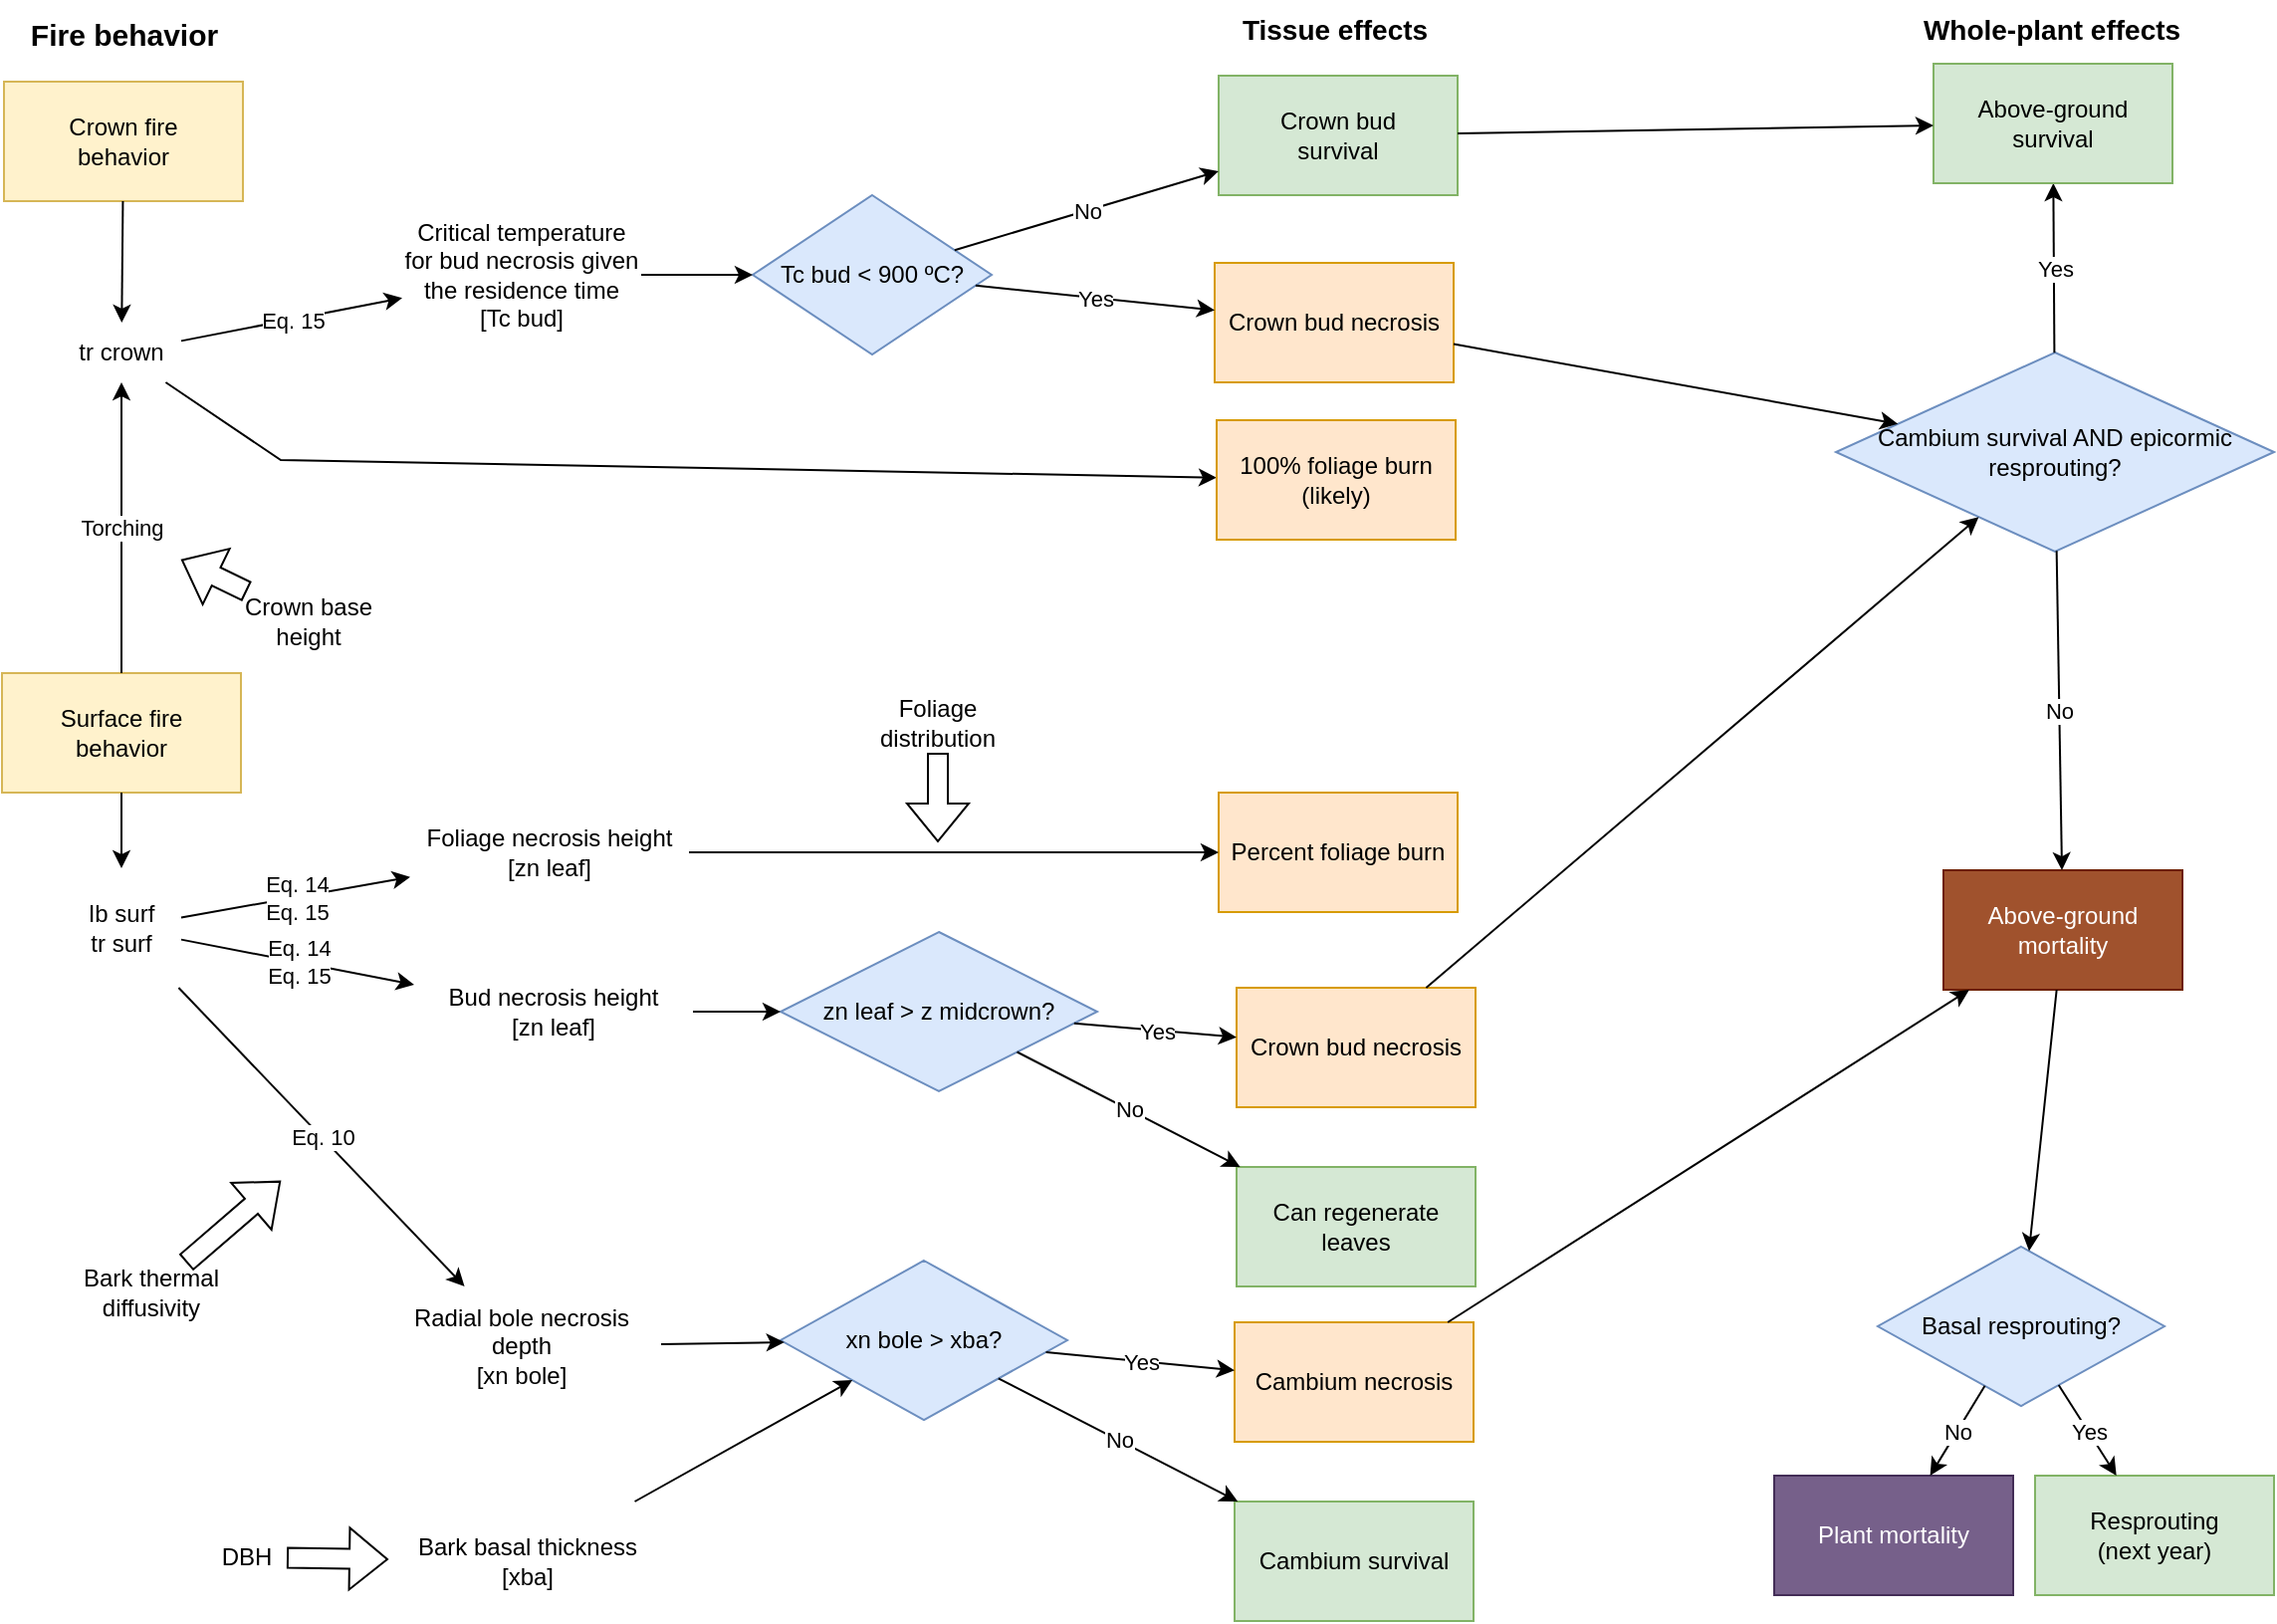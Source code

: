 <mxfile version="21.3.3" type="github">
  <diagram name="Pàgina-1" id="bBgiHrPNS2ZgieH73Jew">
    <mxGraphModel dx="1434" dy="822" grid="1" gridSize="10" guides="1" tooltips="1" connect="1" arrows="1" fold="1" page="1" pageScale="1" pageWidth="1169" pageHeight="827" math="0" shadow="0">
      <root>
        <mxCell id="0" />
        <mxCell id="1" parent="0" />
        <mxCell id="AxkiLZUDBh2oXADrsPW7-1" value="&lt;div&gt;Crown fire&lt;/div&gt;&lt;div&gt;behavior&lt;br&gt;&lt;/div&gt;" style="rounded=0;whiteSpace=wrap;html=1;fillColor=#fff2cc;strokeColor=#d6b656;" parent="1" vertex="1">
          <mxGeometry x="21" y="50" width="120" height="60" as="geometry" />
        </mxCell>
        <mxCell id="AxkiLZUDBh2oXADrsPW7-3" value="tr crown" style="text;html=1;strokeColor=none;fillColor=none;align=center;verticalAlign=middle;whiteSpace=wrap;rounded=0;" parent="1" vertex="1">
          <mxGeometry x="50" y="171" width="60" height="30" as="geometry" />
        </mxCell>
        <mxCell id="AxkiLZUDBh2oXADrsPW7-6" value="Tc bud &amp;lt; 900 ºC?" style="rhombus;whiteSpace=wrap;html=1;fillColor=#dae8fc;strokeColor=#6c8ebf;" parent="1" vertex="1">
          <mxGeometry x="397" y="107" width="120" height="80" as="geometry" />
        </mxCell>
        <mxCell id="AxkiLZUDBh2oXADrsPW7-8" value="&lt;div&gt;Critical temperature for bud necrosis given the residence time&lt;br&gt;&lt;/div&gt;&lt;div&gt;[Tc bud]&lt;/div&gt;" style="text;html=1;strokeColor=none;fillColor=none;align=center;verticalAlign=middle;whiteSpace=wrap;rounded=0;" parent="1" vertex="1">
          <mxGeometry x="221" y="117" width="120" height="60" as="geometry" />
        </mxCell>
        <mxCell id="AxkiLZUDBh2oXADrsPW7-9" value="" style="endArrow=classic;html=1;rounded=0;" parent="1" source="AxkiLZUDBh2oXADrsPW7-3" target="AxkiLZUDBh2oXADrsPW7-8" edge="1">
          <mxGeometry relative="1" as="geometry">
            <mxPoint x="130" y="147" as="sourcePoint" />
            <mxPoint x="500" y="407" as="targetPoint" />
          </mxGeometry>
        </mxCell>
        <mxCell id="AxkiLZUDBh2oXADrsPW7-10" value="Eq. 15" style="edgeLabel;resizable=0;html=1;align=center;verticalAlign=middle;" parent="AxkiLZUDBh2oXADrsPW7-9" connectable="0" vertex="1">
          <mxGeometry relative="1" as="geometry" />
        </mxCell>
        <mxCell id="AxkiLZUDBh2oXADrsPW7-11" value="" style="endArrow=classic;html=1;rounded=0;" parent="1" source="AxkiLZUDBh2oXADrsPW7-8" target="AxkiLZUDBh2oXADrsPW7-6" edge="1">
          <mxGeometry width="50" height="50" relative="1" as="geometry">
            <mxPoint x="400" y="427" as="sourcePoint" />
            <mxPoint x="450" y="377" as="targetPoint" />
          </mxGeometry>
        </mxCell>
        <mxCell id="AxkiLZUDBh2oXADrsPW7-13" value="Crown bud necrosis" style="rounded=0;whiteSpace=wrap;html=1;fillColor=#ffe6cc;strokeColor=#d79b00;" parent="1" vertex="1">
          <mxGeometry x="629" y="141" width="120" height="60" as="geometry" />
        </mxCell>
        <mxCell id="AxkiLZUDBh2oXADrsPW7-14" value="" style="endArrow=classic;html=1;rounded=0;" parent="1" source="AxkiLZUDBh2oXADrsPW7-6" target="AxkiLZUDBh2oXADrsPW7-13" edge="1">
          <mxGeometry relative="1" as="geometry">
            <mxPoint x="520" y="147" as="sourcePoint" />
            <mxPoint x="231" y="159" as="targetPoint" />
          </mxGeometry>
        </mxCell>
        <mxCell id="AxkiLZUDBh2oXADrsPW7-15" value="Yes" style="edgeLabel;resizable=0;html=1;align=center;verticalAlign=middle;" parent="AxkiLZUDBh2oXADrsPW7-14" connectable="0" vertex="1">
          <mxGeometry relative="1" as="geometry" />
        </mxCell>
        <mxCell id="AxkiLZUDBh2oXADrsPW7-26" value="" style="endArrow=classic;html=1;rounded=0;" parent="1" source="AxkiLZUDBh2oXADrsPW7-3" target="AxkiLZUDBh2oXADrsPW7-29" edge="1">
          <mxGeometry width="50" height="50" relative="1" as="geometry">
            <mxPoint x="344" y="258.225" as="sourcePoint" />
            <mxPoint x="401" y="256" as="targetPoint" />
            <Array as="points">
              <mxPoint x="160" y="240" />
            </Array>
          </mxGeometry>
        </mxCell>
        <mxCell id="AxkiLZUDBh2oXADrsPW7-29" value="&lt;div&gt;100% foliage burn&lt;/div&gt;&lt;div&gt;(likely)&lt;br&gt;&lt;/div&gt;" style="rounded=0;whiteSpace=wrap;html=1;fillColor=#ffe6cc;strokeColor=#d79b00;" parent="1" vertex="1">
          <mxGeometry x="630" y="220" width="120" height="60" as="geometry" />
        </mxCell>
        <mxCell id="AxkiLZUDBh2oXADrsPW7-31" value="&lt;div&gt;Crown bud &lt;br&gt;&lt;/div&gt;&lt;div&gt;survival&lt;/div&gt;" style="rounded=0;whiteSpace=wrap;html=1;fillColor=#d5e8d4;strokeColor=#82b366;" parent="1" vertex="1">
          <mxGeometry x="631" y="47" width="120" height="60" as="geometry" />
        </mxCell>
        <mxCell id="AxkiLZUDBh2oXADrsPW7-32" value="" style="endArrow=classic;html=1;rounded=0;" parent="1" source="AxkiLZUDBh2oXADrsPW7-6" target="AxkiLZUDBh2oXADrsPW7-31" edge="1">
          <mxGeometry relative="1" as="geometry">
            <mxPoint x="507" y="291" as="sourcePoint" />
            <mxPoint x="640" y="336" as="targetPoint" />
            <Array as="points" />
          </mxGeometry>
        </mxCell>
        <mxCell id="AxkiLZUDBh2oXADrsPW7-33" value="No" style="edgeLabel;resizable=0;html=1;align=center;verticalAlign=middle;" parent="AxkiLZUDBh2oXADrsPW7-32" connectable="0" vertex="1">
          <mxGeometry relative="1" as="geometry" />
        </mxCell>
        <mxCell id="AxkiLZUDBh2oXADrsPW7-34" value="&lt;div&gt;Surface fire &lt;br&gt;&lt;/div&gt;&lt;div&gt;behavior&lt;/div&gt;" style="rounded=0;whiteSpace=wrap;html=1;fillColor=#fff2cc;strokeColor=#d6b656;" parent="1" vertex="1">
          <mxGeometry x="20" y="347" width="120" height="60" as="geometry" />
        </mxCell>
        <mxCell id="AxkiLZUDBh2oXADrsPW7-35" value="" style="endArrow=classic;html=1;rounded=0;" parent="1" source="AxkiLZUDBh2oXADrsPW7-1" target="AxkiLZUDBh2oXADrsPW7-3" edge="1">
          <mxGeometry width="50" height="50" relative="1" as="geometry">
            <mxPoint x="351" y="157" as="sourcePoint" />
            <mxPoint x="407" y="157" as="targetPoint" />
          </mxGeometry>
        </mxCell>
        <mxCell id="AxkiLZUDBh2oXADrsPW7-36" value="&lt;div&gt;Ib surf&lt;br&gt;&lt;/div&gt;&lt;div&gt;tr surf&lt;/div&gt;" style="text;html=1;strokeColor=none;fillColor=none;align=center;verticalAlign=middle;whiteSpace=wrap;rounded=0;" parent="1" vertex="1">
          <mxGeometry x="50" y="445" width="60" height="60" as="geometry" />
        </mxCell>
        <mxCell id="AxkiLZUDBh2oXADrsPW7-37" value="&lt;div&gt;Foliage necrosis height&lt;br&gt;&lt;/div&gt;&lt;div&gt;[zn leaf]&lt;/div&gt;" style="text;html=1;strokeColor=none;fillColor=none;align=center;verticalAlign=middle;whiteSpace=wrap;rounded=0;" parent="1" vertex="1">
          <mxGeometry x="225" y="407" width="140" height="60" as="geometry" />
        </mxCell>
        <mxCell id="AxkiLZUDBh2oXADrsPW7-38" value="&lt;div&gt;Bud necrosis height&lt;br&gt;&lt;/div&gt;&lt;div&gt;[zn leaf]&lt;/div&gt;" style="text;html=1;strokeColor=none;fillColor=none;align=center;verticalAlign=middle;whiteSpace=wrap;rounded=0;" parent="1" vertex="1">
          <mxGeometry x="227" y="487" width="140" height="60" as="geometry" />
        </mxCell>
        <mxCell id="AxkiLZUDBh2oXADrsPW7-39" value="&lt;div&gt;Percent foliage burn&lt;/div&gt;" style="rounded=0;whiteSpace=wrap;html=1;fillColor=#ffe6cc;strokeColor=#d79b00;" parent="1" vertex="1">
          <mxGeometry x="631" y="407" width="120" height="60" as="geometry" />
        </mxCell>
        <mxCell id="AxkiLZUDBh2oXADrsPW7-40" value="" style="endArrow=classic;html=1;rounded=0;" parent="1" source="AxkiLZUDBh2oXADrsPW7-37" target="AxkiLZUDBh2oXADrsPW7-39" edge="1">
          <mxGeometry width="50" height="50" relative="1" as="geometry">
            <mxPoint x="354" y="232" as="sourcePoint" />
            <mxPoint x="407" y="232" as="targetPoint" />
          </mxGeometry>
        </mxCell>
        <mxCell id="AxkiLZUDBh2oXADrsPW7-41" value="zn leaf &amp;gt; z midcrown?" style="rhombus;whiteSpace=wrap;html=1;fillColor=#dae8fc;strokeColor=#6c8ebf;" parent="1" vertex="1">
          <mxGeometry x="411" y="477" width="159" height="80" as="geometry" />
        </mxCell>
        <mxCell id="AxkiLZUDBh2oXADrsPW7-42" value="Crown bud necrosis" style="rounded=0;whiteSpace=wrap;html=1;fillColor=#ffe6cc;strokeColor=#d79b00;" parent="1" vertex="1">
          <mxGeometry x="640" y="505" width="120" height="60" as="geometry" />
        </mxCell>
        <mxCell id="AxkiLZUDBh2oXADrsPW7-43" value="" style="endArrow=classic;html=1;rounded=0;" parent="1" source="AxkiLZUDBh2oXADrsPW7-41" target="AxkiLZUDBh2oXADrsPW7-42" edge="1">
          <mxGeometry relative="1" as="geometry">
            <mxPoint x="530" y="605" as="sourcePoint" />
            <mxPoint x="241" y="617" as="targetPoint" />
          </mxGeometry>
        </mxCell>
        <mxCell id="AxkiLZUDBh2oXADrsPW7-44" value="Yes" style="edgeLabel;resizable=0;html=1;align=center;verticalAlign=middle;" parent="AxkiLZUDBh2oXADrsPW7-43" connectable="0" vertex="1">
          <mxGeometry relative="1" as="geometry" />
        </mxCell>
        <mxCell id="AxkiLZUDBh2oXADrsPW7-45" value="Can regenerate leaves" style="rounded=0;whiteSpace=wrap;html=1;fillColor=#d5e8d4;strokeColor=#82b366;" parent="1" vertex="1">
          <mxGeometry x="640" y="595" width="120" height="60" as="geometry" />
        </mxCell>
        <mxCell id="AxkiLZUDBh2oXADrsPW7-46" value="" style="endArrow=classic;html=1;rounded=0;" parent="1" source="AxkiLZUDBh2oXADrsPW7-41" target="AxkiLZUDBh2oXADrsPW7-45" edge="1">
          <mxGeometry relative="1" as="geometry">
            <mxPoint x="517" y="749" as="sourcePoint" />
            <mxPoint x="650" y="794" as="targetPoint" />
            <Array as="points" />
          </mxGeometry>
        </mxCell>
        <mxCell id="AxkiLZUDBh2oXADrsPW7-47" value="No" style="edgeLabel;resizable=0;html=1;align=center;verticalAlign=middle;" parent="AxkiLZUDBh2oXADrsPW7-46" connectable="0" vertex="1">
          <mxGeometry relative="1" as="geometry" />
        </mxCell>
        <mxCell id="AxkiLZUDBh2oXADrsPW7-48" value="" style="endArrow=classic;html=1;rounded=0;" parent="1" source="AxkiLZUDBh2oXADrsPW7-38" edge="1">
          <mxGeometry width="50" height="50" relative="1" as="geometry">
            <mxPoint x="354" y="232" as="sourcePoint" />
            <mxPoint x="411" y="517" as="targetPoint" />
          </mxGeometry>
        </mxCell>
        <mxCell id="AxkiLZUDBh2oXADrsPW7-49" value="" style="endArrow=classic;html=1;rounded=0;" parent="1" source="AxkiLZUDBh2oXADrsPW7-36" target="AxkiLZUDBh2oXADrsPW7-37" edge="1">
          <mxGeometry relative="1" as="geometry">
            <mxPoint x="120" y="163" as="sourcePoint" />
            <mxPoint x="234" y="208" as="targetPoint" />
          </mxGeometry>
        </mxCell>
        <mxCell id="AxkiLZUDBh2oXADrsPW7-50" value="&lt;div&gt;Eq. 14&lt;/div&gt;&lt;div&gt;Eq. 15&lt;br&gt;&lt;/div&gt;" style="edgeLabel;resizable=0;html=1;align=center;verticalAlign=middle;" parent="AxkiLZUDBh2oXADrsPW7-49" connectable="0" vertex="1">
          <mxGeometry relative="1" as="geometry" />
        </mxCell>
        <mxCell id="AxkiLZUDBh2oXADrsPW7-51" value="" style="endArrow=classic;html=1;rounded=0;" parent="1" source="AxkiLZUDBh2oXADrsPW7-36" target="AxkiLZUDBh2oXADrsPW7-38" edge="1">
          <mxGeometry relative="1" as="geometry">
            <mxPoint x="124" y="477" as="sourcePoint" />
            <mxPoint x="220" y="460" as="targetPoint" />
          </mxGeometry>
        </mxCell>
        <mxCell id="AxkiLZUDBh2oXADrsPW7-52" value="&lt;div&gt;Eq. 14&lt;/div&gt;&lt;div&gt;Eq. 15&lt;br&gt;&lt;/div&gt;" style="edgeLabel;resizable=0;html=1;align=center;verticalAlign=middle;" parent="AxkiLZUDBh2oXADrsPW7-51" connectable="0" vertex="1">
          <mxGeometry relative="1" as="geometry" />
        </mxCell>
        <mxCell id="AxkiLZUDBh2oXADrsPW7-53" value="" style="endArrow=classic;html=1;rounded=0;" parent="1" source="AxkiLZUDBh2oXADrsPW7-34" target="AxkiLZUDBh2oXADrsPW7-36" edge="1">
          <mxGeometry width="50" height="50" relative="1" as="geometry">
            <mxPoint x="90" y="72" as="sourcePoint" />
            <mxPoint x="90" y="136" as="targetPoint" />
          </mxGeometry>
        </mxCell>
        <mxCell id="AxkiLZUDBh2oXADrsPW7-54" value="&lt;div&gt;Radial bole necrosis depth&lt;br&gt;&lt;/div&gt;&lt;div&gt;[xn bole]&lt;/div&gt;" style="text;html=1;strokeColor=none;fillColor=none;align=center;verticalAlign=middle;whiteSpace=wrap;rounded=0;" parent="1" vertex="1">
          <mxGeometry x="211" y="655" width="140" height="60" as="geometry" />
        </mxCell>
        <mxCell id="AxkiLZUDBh2oXADrsPW7-55" value="xn bole &amp;gt; xba?" style="rhombus;whiteSpace=wrap;html=1;fillColor=#dae8fc;strokeColor=#6c8ebf;" parent="1" vertex="1">
          <mxGeometry x="411" y="642" width="144" height="80" as="geometry" />
        </mxCell>
        <mxCell id="AxkiLZUDBh2oXADrsPW7-56" value="" style="endArrow=classic;html=1;rounded=0;" parent="1" source="AxkiLZUDBh2oXADrsPW7-54" target="AxkiLZUDBh2oXADrsPW7-55" edge="1">
          <mxGeometry width="50" height="50" relative="1" as="geometry">
            <mxPoint x="377" y="527" as="sourcePoint" />
            <mxPoint x="421" y="527" as="targetPoint" />
          </mxGeometry>
        </mxCell>
        <mxCell id="AxkiLZUDBh2oXADrsPW7-57" value="Foliage distribution" style="text;html=1;strokeColor=none;fillColor=none;align=center;verticalAlign=middle;whiteSpace=wrap;rounded=0;" parent="1" vertex="1">
          <mxGeometry x="460" y="357" width="60" height="30" as="geometry" />
        </mxCell>
        <mxCell id="AxkiLZUDBh2oXADrsPW7-58" value="" style="shape=flexArrow;endArrow=classic;html=1;rounded=0;" parent="1" source="AxkiLZUDBh2oXADrsPW7-57" edge="1">
          <mxGeometry width="50" height="50" relative="1" as="geometry">
            <mxPoint x="483" y="372" as="sourcePoint" />
            <mxPoint x="490" y="432" as="targetPoint" />
          </mxGeometry>
        </mxCell>
        <mxCell id="AxkiLZUDBh2oXADrsPW7-64" value="Cambium necrosis" style="rounded=0;whiteSpace=wrap;html=1;fillColor=#ffe6cc;strokeColor=#d79b00;" parent="1" vertex="1">
          <mxGeometry x="639" y="673" width="120" height="60" as="geometry" />
        </mxCell>
        <mxCell id="AxkiLZUDBh2oXADrsPW7-65" value="" style="endArrow=classic;html=1;rounded=0;" parent="1" source="AxkiLZUDBh2oXADrsPW7-55" target="AxkiLZUDBh2oXADrsPW7-64" edge="1">
          <mxGeometry relative="1" as="geometry">
            <mxPoint x="557" y="691" as="sourcePoint" />
            <mxPoint x="240" y="785" as="targetPoint" />
          </mxGeometry>
        </mxCell>
        <mxCell id="AxkiLZUDBh2oXADrsPW7-66" value="Yes" style="edgeLabel;resizable=0;html=1;align=center;verticalAlign=middle;" parent="AxkiLZUDBh2oXADrsPW7-65" connectable="0" vertex="1">
          <mxGeometry relative="1" as="geometry" />
        </mxCell>
        <mxCell id="AxkiLZUDBh2oXADrsPW7-67" value="Cambium survival" style="rounded=0;whiteSpace=wrap;html=1;fillColor=#d5e8d4;strokeColor=#82b366;" parent="1" vertex="1">
          <mxGeometry x="639" y="763" width="120" height="60" as="geometry" />
        </mxCell>
        <mxCell id="AxkiLZUDBh2oXADrsPW7-68" value="" style="endArrow=classic;html=1;rounded=0;" parent="1" source="AxkiLZUDBh2oXADrsPW7-55" target="AxkiLZUDBh2oXADrsPW7-67" edge="1">
          <mxGeometry relative="1" as="geometry">
            <mxPoint x="529" y="705" as="sourcePoint" />
            <mxPoint x="649" y="962" as="targetPoint" />
            <Array as="points" />
          </mxGeometry>
        </mxCell>
        <mxCell id="AxkiLZUDBh2oXADrsPW7-69" value="No" style="edgeLabel;resizable=0;html=1;align=center;verticalAlign=middle;" parent="AxkiLZUDBh2oXADrsPW7-68" connectable="0" vertex="1">
          <mxGeometry relative="1" as="geometry" />
        </mxCell>
        <mxCell id="AxkiLZUDBh2oXADrsPW7-71" value="" style="endArrow=classic;html=1;rounded=0;" parent="1" source="AxkiLZUDBh2oXADrsPW7-36" target="AxkiLZUDBh2oXADrsPW7-54" edge="1">
          <mxGeometry relative="1" as="geometry">
            <mxPoint x="120" y="491" as="sourcePoint" />
            <mxPoint x="237" y="513" as="targetPoint" />
          </mxGeometry>
        </mxCell>
        <mxCell id="AxkiLZUDBh2oXADrsPW7-72" value="&lt;div&gt;Eq. 10&lt;/div&gt;" style="edgeLabel;resizable=0;html=1;align=center;verticalAlign=middle;" parent="AxkiLZUDBh2oXADrsPW7-71" connectable="0" vertex="1">
          <mxGeometry relative="1" as="geometry" />
        </mxCell>
        <mxCell id="AxkiLZUDBh2oXADrsPW7-73" value="Bark thermal diffusivity" style="text;html=1;strokeColor=none;fillColor=none;align=center;verticalAlign=middle;whiteSpace=wrap;rounded=0;" parent="1" vertex="1">
          <mxGeometry x="50" y="643" width="90" height="30" as="geometry" />
        </mxCell>
        <mxCell id="AxkiLZUDBh2oXADrsPW7-74" value="" style="shape=flexArrow;endArrow=classic;html=1;rounded=0;" parent="1" source="AxkiLZUDBh2oXADrsPW7-73" edge="1">
          <mxGeometry width="50" height="50" relative="1" as="geometry">
            <mxPoint x="500" y="397" as="sourcePoint" />
            <mxPoint x="160" y="602" as="targetPoint" />
          </mxGeometry>
        </mxCell>
        <mxCell id="AxkiLZUDBh2oXADrsPW7-75" value="&lt;div&gt;Bark basal thickness&lt;br&gt;&lt;/div&gt;&lt;div&gt;[xba]&lt;br&gt;&lt;/div&gt;" style="text;html=1;strokeColor=none;fillColor=none;align=center;verticalAlign=middle;whiteSpace=wrap;rounded=0;" parent="1" vertex="1">
          <mxGeometry x="214" y="763" width="140" height="60" as="geometry" />
        </mxCell>
        <mxCell id="AxkiLZUDBh2oXADrsPW7-76" value="" style="endArrow=classic;html=1;rounded=0;" parent="1" source="AxkiLZUDBh2oXADrsPW7-75" target="AxkiLZUDBh2oXADrsPW7-55" edge="1">
          <mxGeometry width="50" height="50" relative="1" as="geometry">
            <mxPoint x="361" y="694" as="sourcePoint" />
            <mxPoint x="423" y="693" as="targetPoint" />
          </mxGeometry>
        </mxCell>
        <mxCell id="AxkiLZUDBh2oXADrsPW7-81" value="&lt;div&gt;Cambium survival AND epicormic &lt;br&gt;&lt;/div&gt;&lt;div&gt;resprouting?&lt;/div&gt;" style="rhombus;whiteSpace=wrap;html=1;fillColor=#dae8fc;strokeColor=#6c8ebf;" parent="1" vertex="1">
          <mxGeometry x="941" y="186" width="220" height="100" as="geometry" />
        </mxCell>
        <mxCell id="AxkiLZUDBh2oXADrsPW7-83" value="" style="endArrow=classic;html=1;rounded=0;" parent="1" source="AxkiLZUDBh2oXADrsPW7-13" target="AxkiLZUDBh2oXADrsPW7-81" edge="1">
          <mxGeometry width="50" height="50" relative="1" as="geometry">
            <mxPoint x="600" y="420" as="sourcePoint" />
            <mxPoint x="650" y="370" as="targetPoint" />
          </mxGeometry>
        </mxCell>
        <mxCell id="AxkiLZUDBh2oXADrsPW7-84" value="" style="endArrow=classic;html=1;rounded=0;" parent="1" source="AxkiLZUDBh2oXADrsPW7-42" target="AxkiLZUDBh2oXADrsPW7-81" edge="1">
          <mxGeometry width="50" height="50" relative="1" as="geometry">
            <mxPoint x="738" y="96" as="sourcePoint" />
            <mxPoint x="932" y="248" as="targetPoint" />
          </mxGeometry>
        </mxCell>
        <mxCell id="AxkiLZUDBh2oXADrsPW7-85" value="" style="endArrow=classic;html=1;rounded=0;" parent="1" source="AxkiLZUDBh2oXADrsPW7-81" target="AxkiLZUDBh2oXADrsPW7-101" edge="1">
          <mxGeometry relative="1" as="geometry">
            <mxPoint x="526" y="241" as="sourcePoint" />
            <mxPoint x="640" y="240" as="targetPoint" />
          </mxGeometry>
        </mxCell>
        <mxCell id="AxkiLZUDBh2oXADrsPW7-86" value="Yes" style="edgeLabel;resizable=0;html=1;align=center;verticalAlign=middle;" parent="AxkiLZUDBh2oXADrsPW7-85" connectable="0" vertex="1">
          <mxGeometry relative="1" as="geometry" />
        </mxCell>
        <mxCell id="AxkiLZUDBh2oXADrsPW7-87" value="&lt;div&gt;Above-ground&lt;/div&gt;&lt;div&gt;mortality&lt;br&gt;&lt;/div&gt;" style="rounded=0;whiteSpace=wrap;html=1;fillColor=#a0522d;fontColor=#ffffff;strokeColor=#6D1F00;" parent="1" vertex="1">
          <mxGeometry x="995" y="446" width="120" height="60" as="geometry" />
        </mxCell>
        <mxCell id="AxkiLZUDBh2oXADrsPW7-88" value="" style="endArrow=classic;html=1;rounded=0;" parent="1" source="AxkiLZUDBh2oXADrsPW7-81" target="AxkiLZUDBh2oXADrsPW7-87" edge="1">
          <mxGeometry relative="1" as="geometry">
            <mxPoint x="506" y="256" as="sourcePoint" />
            <mxPoint x="640" y="304" as="targetPoint" />
            <Array as="points" />
          </mxGeometry>
        </mxCell>
        <mxCell id="AxkiLZUDBh2oXADrsPW7-89" value="No" style="edgeLabel;resizable=0;html=1;align=center;verticalAlign=middle;" parent="AxkiLZUDBh2oXADrsPW7-88" connectable="0" vertex="1">
          <mxGeometry relative="1" as="geometry" />
        </mxCell>
        <mxCell id="AxkiLZUDBh2oXADrsPW7-90" value="" style="endArrow=classic;html=1;rounded=0;" parent="1" source="AxkiLZUDBh2oXADrsPW7-64" target="AxkiLZUDBh2oXADrsPW7-87" edge="1">
          <mxGeometry width="50" height="50" relative="1" as="geometry">
            <mxPoint x="750" y="515" as="sourcePoint" />
            <mxPoint x="1049" y="291" as="targetPoint" />
          </mxGeometry>
        </mxCell>
        <mxCell id="AxkiLZUDBh2oXADrsPW7-92" value="Basal resprouting?" style="rhombus;whiteSpace=wrap;html=1;fillColor=#dae8fc;strokeColor=#6c8ebf;" parent="1" vertex="1">
          <mxGeometry x="962" y="635" width="144" height="80" as="geometry" />
        </mxCell>
        <mxCell id="AxkiLZUDBh2oXADrsPW7-93" value="" style="endArrow=classic;html=1;rounded=0;" parent="1" source="AxkiLZUDBh2oXADrsPW7-87" target="AxkiLZUDBh2oXADrsPW7-92" edge="1">
          <mxGeometry width="50" height="50" relative="1" as="geometry">
            <mxPoint x="743" y="515" as="sourcePoint" />
            <mxPoint x="1024" y="263" as="targetPoint" />
          </mxGeometry>
        </mxCell>
        <mxCell id="AxkiLZUDBh2oXADrsPW7-95" value="Plant mortality" style="rounded=0;whiteSpace=wrap;html=1;fillColor=#76608a;strokeColor=#432D57;fontColor=#ffffff;" parent="1" vertex="1">
          <mxGeometry x="910" y="750" width="120" height="60" as="geometry" />
        </mxCell>
        <mxCell id="AxkiLZUDBh2oXADrsPW7-96" value="" style="endArrow=classic;html=1;rounded=0;" parent="1" source="AxkiLZUDBh2oXADrsPW7-92" target="AxkiLZUDBh2oXADrsPW7-95" edge="1">
          <mxGeometry relative="1" as="geometry">
            <mxPoint x="1062" y="280" as="sourcePoint" />
            <mxPoint x="1065" y="546" as="targetPoint" />
            <Array as="points" />
          </mxGeometry>
        </mxCell>
        <mxCell id="AxkiLZUDBh2oXADrsPW7-97" value="No" style="edgeLabel;resizable=0;html=1;align=center;verticalAlign=middle;" parent="AxkiLZUDBh2oXADrsPW7-96" connectable="0" vertex="1">
          <mxGeometry relative="1" as="geometry" />
        </mxCell>
        <mxCell id="AxkiLZUDBh2oXADrsPW7-98" value="&lt;div&gt;Resprouting&lt;/div&gt;&lt;div&gt;(next year)&lt;br&gt;&lt;/div&gt;" style="rounded=0;whiteSpace=wrap;html=1;fillColor=#d5e8d4;strokeColor=#82b366;" parent="1" vertex="1">
          <mxGeometry x="1041" y="750" width="120" height="60" as="geometry" />
        </mxCell>
        <mxCell id="AxkiLZUDBh2oXADrsPW7-99" value="" style="endArrow=classic;html=1;rounded=0;" parent="1" source="AxkiLZUDBh2oXADrsPW7-92" target="AxkiLZUDBh2oXADrsPW7-98" edge="1">
          <mxGeometry relative="1" as="geometry">
            <mxPoint x="982" y="216" as="sourcePoint" />
            <mxPoint x="760" y="177" as="targetPoint" />
          </mxGeometry>
        </mxCell>
        <mxCell id="AxkiLZUDBh2oXADrsPW7-100" value="Yes" style="edgeLabel;resizable=0;html=1;align=center;verticalAlign=middle;" parent="AxkiLZUDBh2oXADrsPW7-99" connectable="0" vertex="1">
          <mxGeometry relative="1" as="geometry" />
        </mxCell>
        <mxCell id="AxkiLZUDBh2oXADrsPW7-101" value="&lt;div&gt;Above-ground&lt;/div&gt;&lt;div&gt;survival&lt;br&gt;&lt;/div&gt;" style="rounded=0;whiteSpace=wrap;html=1;fillColor=#d5e8d4;strokeColor=#82b366;" parent="1" vertex="1">
          <mxGeometry x="990" y="41" width="120" height="60" as="geometry" />
        </mxCell>
        <mxCell id="bId5LgiYHKoCAPE9A3Xx-1" value="" style="endArrow=classic;html=1;rounded=0;" edge="1" parent="1" source="AxkiLZUDBh2oXADrsPW7-34" target="AxkiLZUDBh2oXADrsPW7-3">
          <mxGeometry relative="1" as="geometry">
            <mxPoint x="119" y="515" as="sourcePoint" />
            <mxPoint x="262" y="665" as="targetPoint" />
          </mxGeometry>
        </mxCell>
        <mxCell id="bId5LgiYHKoCAPE9A3Xx-2" value="Torching" style="edgeLabel;resizable=0;html=1;align=center;verticalAlign=middle;" connectable="0" vertex="1" parent="bId5LgiYHKoCAPE9A3Xx-1">
          <mxGeometry relative="1" as="geometry" />
        </mxCell>
        <mxCell id="bId5LgiYHKoCAPE9A3Xx-3" value="Crown base height" style="text;html=1;strokeColor=none;fillColor=none;align=center;verticalAlign=middle;whiteSpace=wrap;rounded=0;" vertex="1" parent="1">
          <mxGeometry x="134" y="306" width="80" height="30" as="geometry" />
        </mxCell>
        <mxCell id="bId5LgiYHKoCAPE9A3Xx-4" value="" style="shape=flexArrow;endArrow=classic;html=1;rounded=0;" edge="1" parent="1" source="bId5LgiYHKoCAPE9A3Xx-3">
          <mxGeometry width="50" height="50" relative="1" as="geometry">
            <mxPoint x="500" y="397" as="sourcePoint" />
            <mxPoint x="110" y="290" as="targetPoint" />
          </mxGeometry>
        </mxCell>
        <mxCell id="bId5LgiYHKoCAPE9A3Xx-9" value="&lt;b&gt;&lt;font style=&quot;font-size: 15px;&quot;&gt;Fire behavior&lt;/font&gt;&lt;/b&gt;" style="text;html=1;align=center;verticalAlign=middle;resizable=0;points=[];autosize=1;strokeColor=none;fillColor=none;" vertex="1" parent="1">
          <mxGeometry x="21" y="11" width="120" height="30" as="geometry" />
        </mxCell>
        <mxCell id="bId5LgiYHKoCAPE9A3Xx-10" value="&lt;font style=&quot;font-size: 14px;&quot;&gt;&lt;b&gt;Tissue effects&lt;br&gt;&lt;/b&gt;&lt;/font&gt;" style="text;html=1;align=center;verticalAlign=middle;resizable=0;points=[];autosize=1;strokeColor=none;fillColor=none;" vertex="1" parent="1">
          <mxGeometry x="629" y="9" width="120" height="30" as="geometry" />
        </mxCell>
        <mxCell id="bId5LgiYHKoCAPE9A3Xx-11" value="&lt;font style=&quot;font-size: 14px;&quot;&gt;&lt;b&gt;Whole-plant effects&lt;br&gt;&lt;/b&gt;&lt;/font&gt;" style="text;html=1;align=center;verticalAlign=middle;resizable=0;points=[];autosize=1;strokeColor=none;fillColor=none;" vertex="1" parent="1">
          <mxGeometry x="974" y="9" width="150" height="30" as="geometry" />
        </mxCell>
        <mxCell id="bId5LgiYHKoCAPE9A3Xx-12" value="DBH" style="text;html=1;strokeColor=none;fillColor=none;align=center;verticalAlign=middle;whiteSpace=wrap;rounded=0;" vertex="1" parent="1">
          <mxGeometry x="123" y="776" width="40" height="30" as="geometry" />
        </mxCell>
        <mxCell id="bId5LgiYHKoCAPE9A3Xx-13" value="" style="shape=flexArrow;endArrow=classic;html=1;rounded=0;" edge="1" parent="1" source="bId5LgiYHKoCAPE9A3Xx-12" target="AxkiLZUDBh2oXADrsPW7-75">
          <mxGeometry width="50" height="50" relative="1" as="geometry">
            <mxPoint x="122" y="653" as="sourcePoint" />
            <mxPoint x="170" y="612" as="targetPoint" />
          </mxGeometry>
        </mxCell>
        <mxCell id="bId5LgiYHKoCAPE9A3Xx-15" value="" style="endArrow=classic;html=1;rounded=0;" edge="1" parent="1" source="AxkiLZUDBh2oXADrsPW7-31" target="AxkiLZUDBh2oXADrsPW7-101">
          <mxGeometry width="50" height="50" relative="1" as="geometry">
            <mxPoint x="759" y="192" as="sourcePoint" />
            <mxPoint x="982" y="232" as="targetPoint" />
          </mxGeometry>
        </mxCell>
      </root>
    </mxGraphModel>
  </diagram>
</mxfile>

